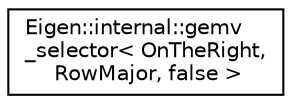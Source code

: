 digraph "Graphical Class Hierarchy"
{
  edge [fontname="Helvetica",fontsize="10",labelfontname="Helvetica",labelfontsize="10"];
  node [fontname="Helvetica",fontsize="10",shape=record];
  rankdir="LR";
  Node1 [label="Eigen::internal::gemv\l_selector\< OnTheRight,\l RowMajor, false \>",height=0.2,width=0.4,color="black", fillcolor="white", style="filled",URL="$struct_eigen_1_1internal_1_1gemv__selector_3_01_on_the_right_00_01_row_major_00_01false_01_4.html"];
}
